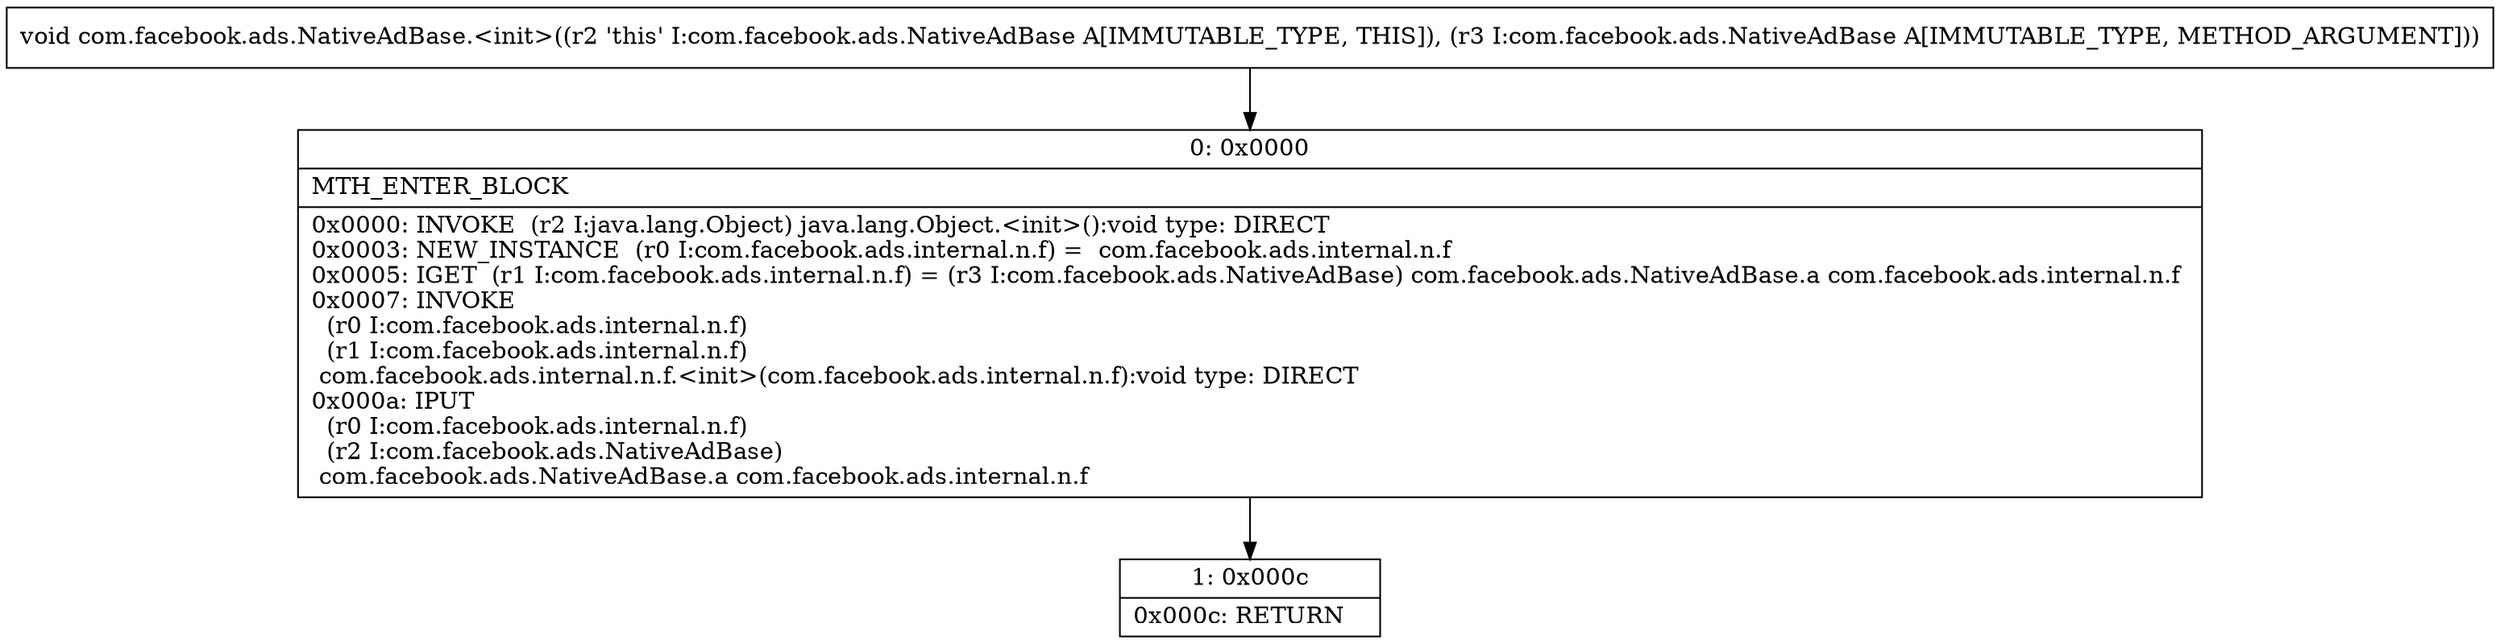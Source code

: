 digraph "CFG forcom.facebook.ads.NativeAdBase.\<init\>(Lcom\/facebook\/ads\/NativeAdBase;)V" {
Node_0 [shape=record,label="{0\:\ 0x0000|MTH_ENTER_BLOCK\l|0x0000: INVOKE  (r2 I:java.lang.Object) java.lang.Object.\<init\>():void type: DIRECT \l0x0003: NEW_INSTANCE  (r0 I:com.facebook.ads.internal.n.f) =  com.facebook.ads.internal.n.f \l0x0005: IGET  (r1 I:com.facebook.ads.internal.n.f) = (r3 I:com.facebook.ads.NativeAdBase) com.facebook.ads.NativeAdBase.a com.facebook.ads.internal.n.f \l0x0007: INVOKE  \l  (r0 I:com.facebook.ads.internal.n.f)\l  (r1 I:com.facebook.ads.internal.n.f)\l com.facebook.ads.internal.n.f.\<init\>(com.facebook.ads.internal.n.f):void type: DIRECT \l0x000a: IPUT  \l  (r0 I:com.facebook.ads.internal.n.f)\l  (r2 I:com.facebook.ads.NativeAdBase)\l com.facebook.ads.NativeAdBase.a com.facebook.ads.internal.n.f \l}"];
Node_1 [shape=record,label="{1\:\ 0x000c|0x000c: RETURN   \l}"];
MethodNode[shape=record,label="{void com.facebook.ads.NativeAdBase.\<init\>((r2 'this' I:com.facebook.ads.NativeAdBase A[IMMUTABLE_TYPE, THIS]), (r3 I:com.facebook.ads.NativeAdBase A[IMMUTABLE_TYPE, METHOD_ARGUMENT])) }"];
MethodNode -> Node_0;
Node_0 -> Node_1;
}


